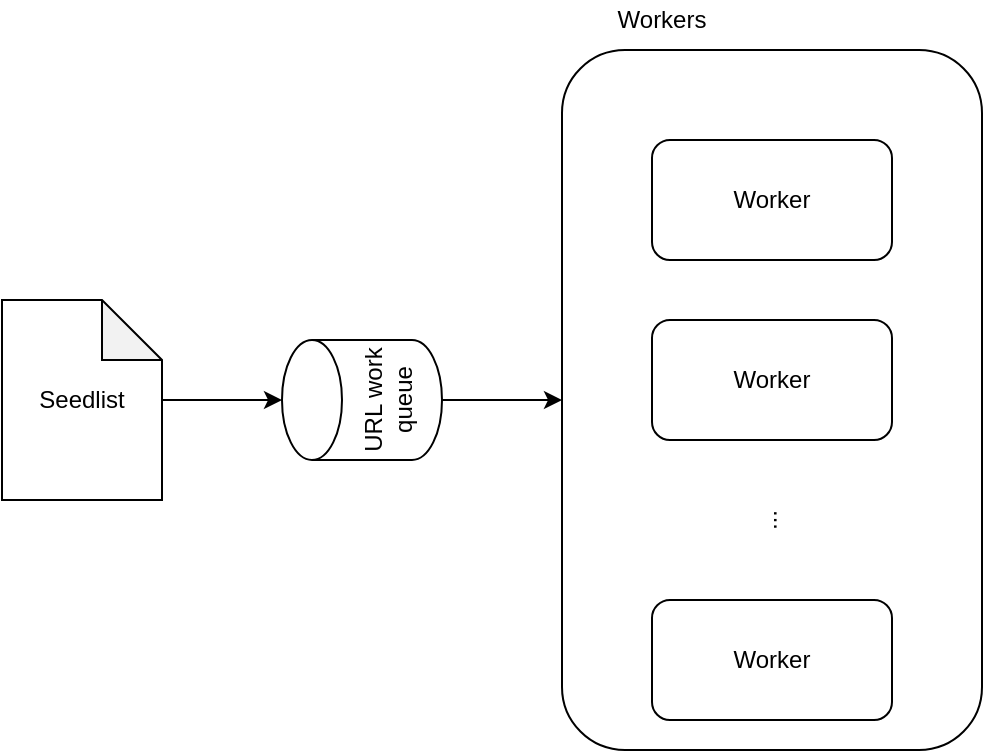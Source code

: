 <mxfile version="14.6.6" type="github">
  <diagram id="5C_f6xuZ6fZgaKtIw8eq" name="Page-1">
    <mxGraphModel dx="1422" dy="762" grid="1" gridSize="10" guides="1" tooltips="1" connect="1" arrows="1" fold="1" page="1" pageScale="1" pageWidth="850" pageHeight="1100" math="0" shadow="0">
      <root>
        <mxCell id="0" />
        <mxCell id="1" parent="0" />
        <mxCell id="liflb04IZca5yCDYQWxZ-3" value="" style="edgeStyle=orthogonalEdgeStyle;rounded=0;orthogonalLoop=1;jettySize=auto;html=1;" edge="1" parent="1" source="liflb04IZca5yCDYQWxZ-1" target="liflb04IZca5yCDYQWxZ-2">
          <mxGeometry relative="1" as="geometry" />
        </mxCell>
        <mxCell id="liflb04IZca5yCDYQWxZ-1" value="Seedlist" style="shape=note;whiteSpace=wrap;html=1;backgroundOutline=1;darkOpacity=0.05;" vertex="1" parent="1">
          <mxGeometry x="20" y="630" width="80" height="100" as="geometry" />
        </mxCell>
        <mxCell id="liflb04IZca5yCDYQWxZ-10" value="" style="edgeStyle=orthogonalEdgeStyle;rounded=0;orthogonalLoop=1;jettySize=auto;html=1;entryX=0;entryY=0.5;entryDx=0;entryDy=0;" edge="1" parent="1" source="liflb04IZca5yCDYQWxZ-2" target="liflb04IZca5yCDYQWxZ-4">
          <mxGeometry relative="1" as="geometry" />
        </mxCell>
        <mxCell id="liflb04IZca5yCDYQWxZ-2" value="URL work queue" style="shape=cylinder3;whiteSpace=wrap;html=1;boundedLbl=1;backgroundOutline=1;size=15;rotation=-90;" vertex="1" parent="1">
          <mxGeometry x="170" y="640" width="60" height="80" as="geometry" />
        </mxCell>
        <mxCell id="liflb04IZca5yCDYQWxZ-4" value="" style="rounded=1;whiteSpace=wrap;html=1;" vertex="1" parent="1">
          <mxGeometry x="300" y="505" width="210" height="350" as="geometry" />
        </mxCell>
        <mxCell id="liflb04IZca5yCDYQWxZ-5" value="Worker" style="rounded=1;whiteSpace=wrap;html=1;" vertex="1" parent="1">
          <mxGeometry x="345" y="550" width="120" height="60" as="geometry" />
        </mxCell>
        <mxCell id="liflb04IZca5yCDYQWxZ-6" value="Worker" style="rounded=1;whiteSpace=wrap;html=1;" vertex="1" parent="1">
          <mxGeometry x="345" y="640" width="120" height="60" as="geometry" />
        </mxCell>
        <mxCell id="liflb04IZca5yCDYQWxZ-7" value="Worker" style="rounded=1;whiteSpace=wrap;html=1;" vertex="1" parent="1">
          <mxGeometry x="345" y="780" width="120" height="60" as="geometry" />
        </mxCell>
        <mxCell id="liflb04IZca5yCDYQWxZ-8" value="..." style="text;html=1;strokeColor=none;fillColor=none;align=center;verticalAlign=middle;whiteSpace=wrap;rounded=0;rotation=90;" vertex="1" parent="1">
          <mxGeometry x="390" y="730" width="40" height="20" as="geometry" />
        </mxCell>
        <mxCell id="liflb04IZca5yCDYQWxZ-9" value="Workers" style="text;html=1;strokeColor=none;fillColor=none;align=center;verticalAlign=middle;whiteSpace=wrap;rounded=0;" vertex="1" parent="1">
          <mxGeometry x="330" y="480" width="40" height="20" as="geometry" />
        </mxCell>
      </root>
    </mxGraphModel>
  </diagram>
</mxfile>
